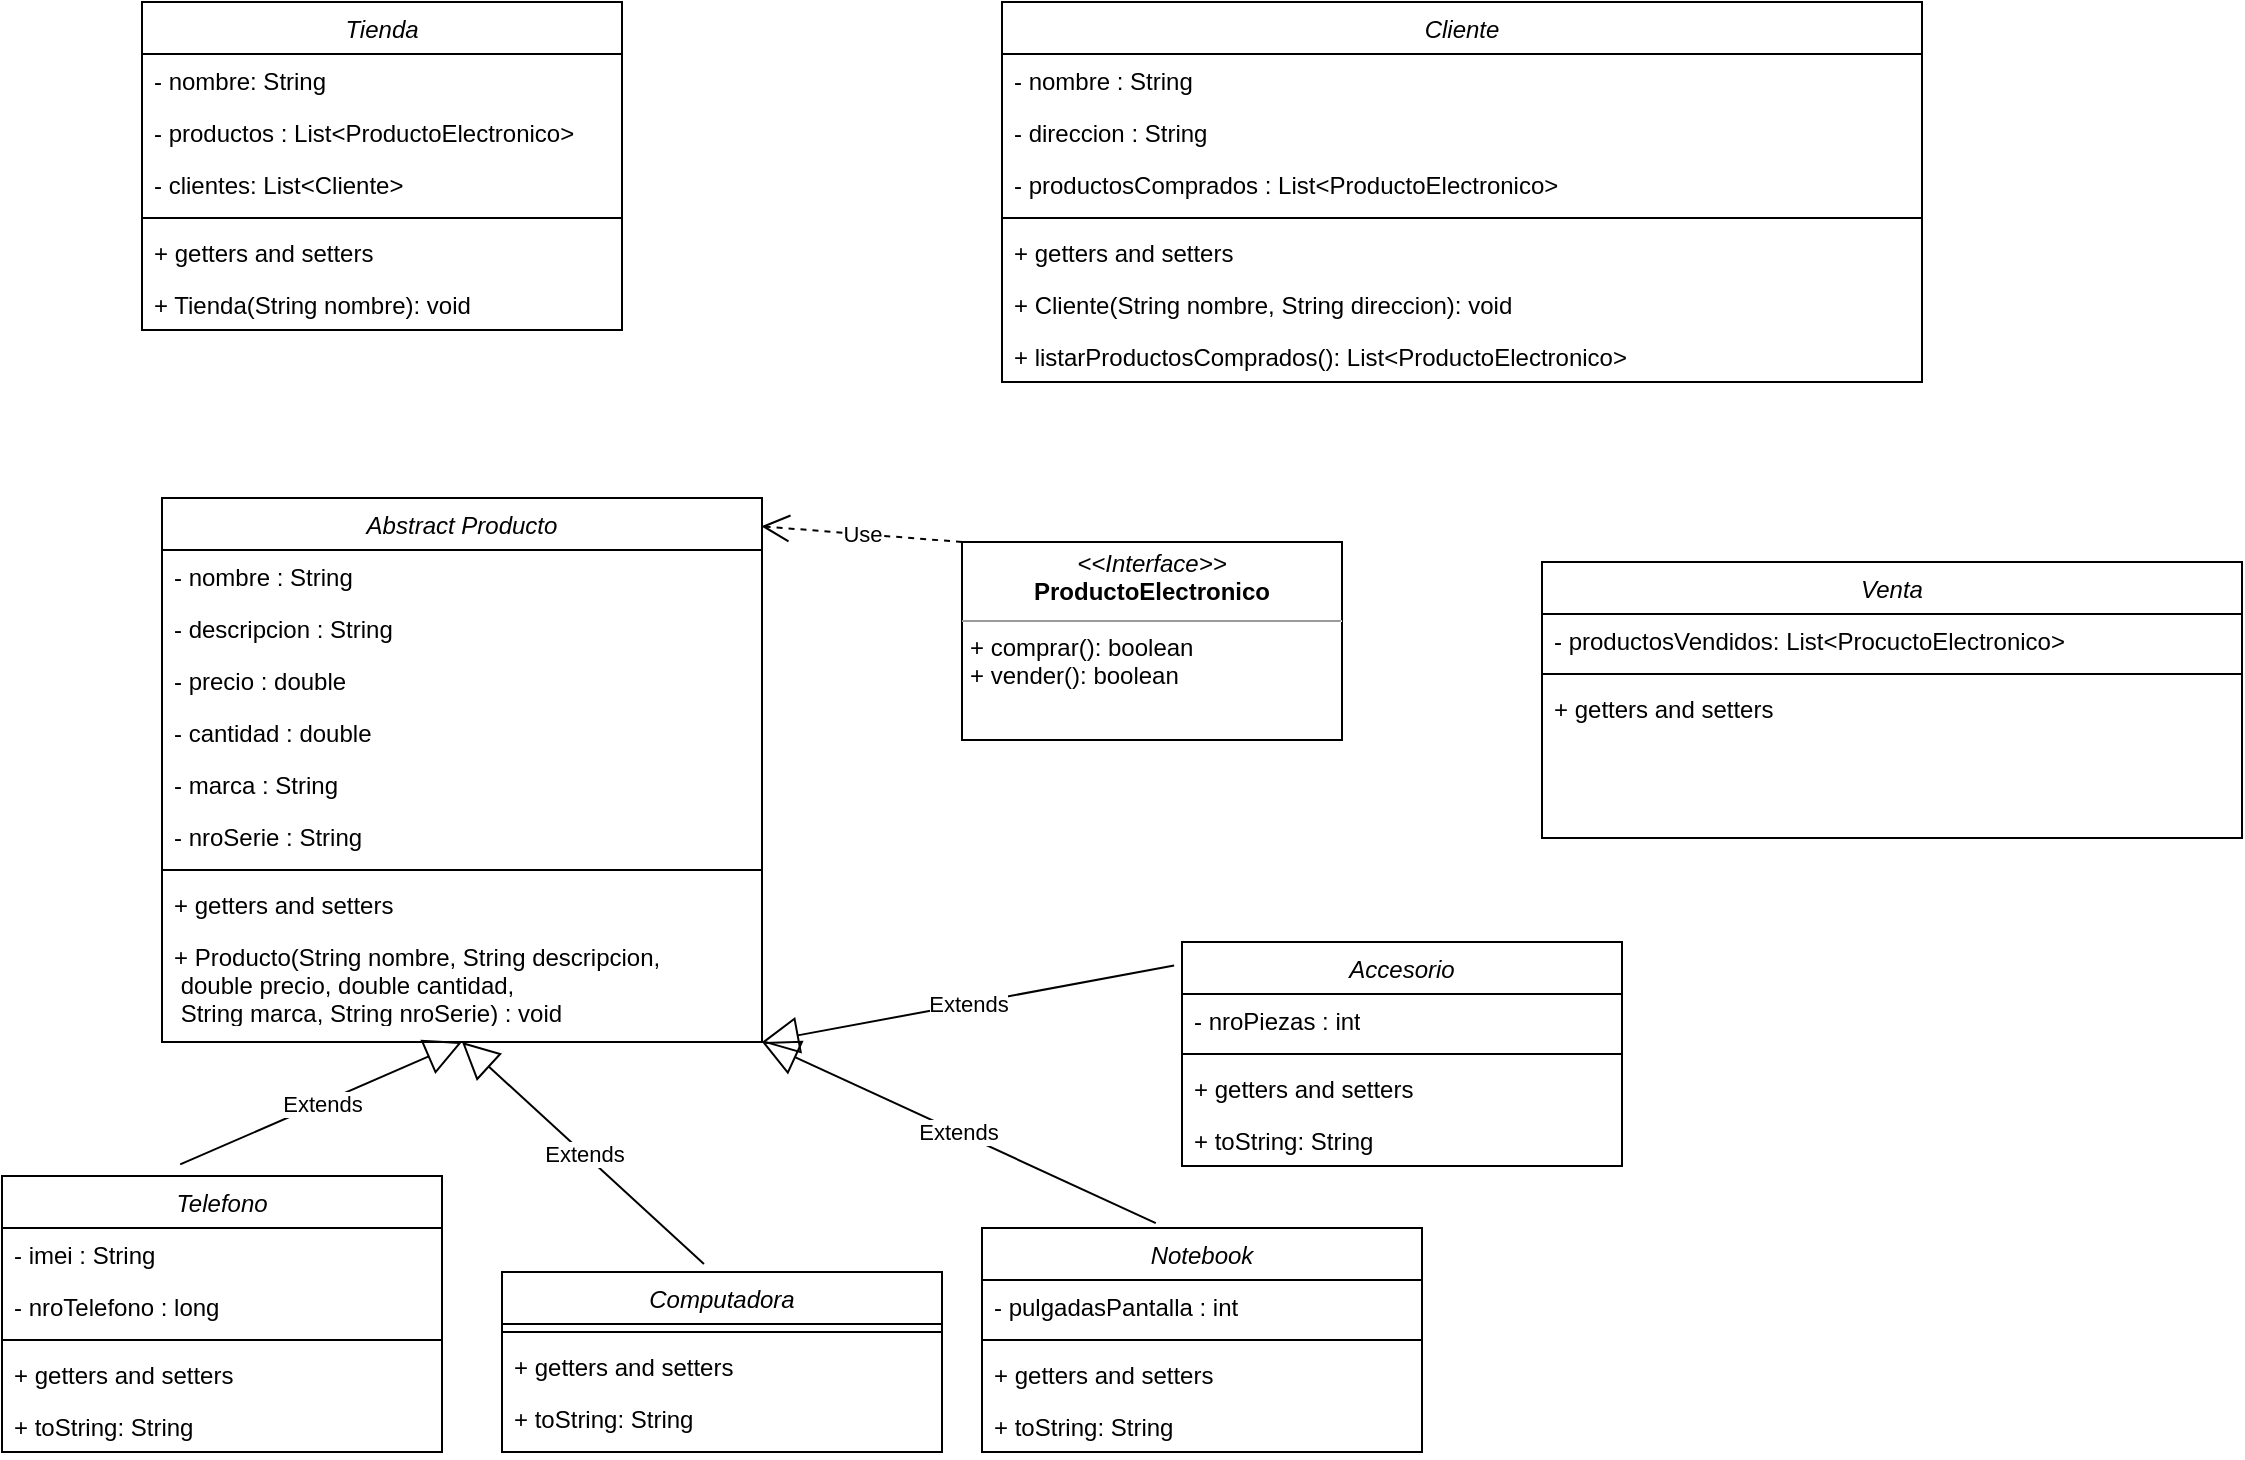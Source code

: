<mxfile version="23.1.5" type="device">
  <diagram id="C5RBs43oDa-KdzZeNtuy" name="Page-1">
    <mxGraphModel dx="880" dy="542" grid="1" gridSize="10" guides="1" tooltips="1" connect="1" arrows="1" fold="1" page="1" pageScale="1" pageWidth="1169" pageHeight="827" math="0" shadow="0">
      <root>
        <mxCell id="WIyWlLk6GJQsqaUBKTNV-0" />
        <mxCell id="WIyWlLk6GJQsqaUBKTNV-1" parent="WIyWlLk6GJQsqaUBKTNV-0" />
        <mxCell id="zkfFHV4jXpPFQw0GAbJ--0" value="Abstract Producto" style="swimlane;fontStyle=2;align=center;verticalAlign=top;childLayout=stackLayout;horizontal=1;startSize=26;horizontalStack=0;resizeParent=1;resizeLast=0;collapsible=1;marginBottom=0;rounded=0;shadow=0;strokeWidth=1;" parent="WIyWlLk6GJQsqaUBKTNV-1" vertex="1">
          <mxGeometry x="90" y="318" width="300" height="272" as="geometry">
            <mxRectangle x="230" y="140" width="160" height="26" as="alternateBounds" />
          </mxGeometry>
        </mxCell>
        <mxCell id="zkfFHV4jXpPFQw0GAbJ--2" value="- nombre : String" style="text;align=left;verticalAlign=top;spacingLeft=4;spacingRight=4;overflow=hidden;rotatable=0;points=[[0,0.5],[1,0.5]];portConstraint=eastwest;rounded=0;shadow=0;html=0;" parent="zkfFHV4jXpPFQw0GAbJ--0" vertex="1">
          <mxGeometry y="26" width="300" height="26" as="geometry" />
        </mxCell>
        <mxCell id="4bIWtwEgvk1F5uTUuv14-16" value="- descripcion : String" style="text;align=left;verticalAlign=top;spacingLeft=4;spacingRight=4;overflow=hidden;rotatable=0;points=[[0,0.5],[1,0.5]];portConstraint=eastwest;rounded=0;shadow=0;html=0;" vertex="1" parent="zkfFHV4jXpPFQw0GAbJ--0">
          <mxGeometry y="52" width="300" height="26" as="geometry" />
        </mxCell>
        <mxCell id="4bIWtwEgvk1F5uTUuv14-15" value="- precio : double" style="text;align=left;verticalAlign=top;spacingLeft=4;spacingRight=4;overflow=hidden;rotatable=0;points=[[0,0.5],[1,0.5]];portConstraint=eastwest;rounded=0;shadow=0;html=0;" vertex="1" parent="zkfFHV4jXpPFQw0GAbJ--0">
          <mxGeometry y="78" width="300" height="26" as="geometry" />
        </mxCell>
        <mxCell id="4bIWtwEgvk1F5uTUuv14-14" value="- cantidad : double" style="text;align=left;verticalAlign=top;spacingLeft=4;spacingRight=4;overflow=hidden;rotatable=0;points=[[0,0.5],[1,0.5]];portConstraint=eastwest;rounded=0;shadow=0;html=0;" vertex="1" parent="zkfFHV4jXpPFQw0GAbJ--0">
          <mxGeometry y="104" width="300" height="26" as="geometry" />
        </mxCell>
        <mxCell id="4bIWtwEgvk1F5uTUuv14-25" value="- marca : String" style="text;align=left;verticalAlign=top;spacingLeft=4;spacingRight=4;overflow=hidden;rotatable=0;points=[[0,0.5],[1,0.5]];portConstraint=eastwest;rounded=0;shadow=0;html=0;" vertex="1" parent="zkfFHV4jXpPFQw0GAbJ--0">
          <mxGeometry y="130" width="300" height="26" as="geometry" />
        </mxCell>
        <mxCell id="4bIWtwEgvk1F5uTUuv14-43" value="- nroSerie : String" style="text;strokeColor=none;fillColor=none;align=left;verticalAlign=top;spacingLeft=4;spacingRight=4;overflow=hidden;rotatable=0;points=[[0,0.5],[1,0.5]];portConstraint=eastwest;whiteSpace=wrap;html=1;" vertex="1" parent="zkfFHV4jXpPFQw0GAbJ--0">
          <mxGeometry y="156" width="300" height="26" as="geometry" />
        </mxCell>
        <mxCell id="zkfFHV4jXpPFQw0GAbJ--4" value="" style="line;html=1;strokeWidth=1;align=left;verticalAlign=middle;spacingTop=-1;spacingLeft=3;spacingRight=3;rotatable=0;labelPosition=right;points=[];portConstraint=eastwest;" parent="zkfFHV4jXpPFQw0GAbJ--0" vertex="1">
          <mxGeometry y="182" width="300" height="8" as="geometry" />
        </mxCell>
        <mxCell id="4bIWtwEgvk1F5uTUuv14-61" value="+ getters and setters" style="text;strokeColor=none;fillColor=none;align=left;verticalAlign=top;spacingLeft=4;spacingRight=4;overflow=hidden;rotatable=0;points=[[0,0.5],[1,0.5]];portConstraint=eastwest;whiteSpace=wrap;html=1;" vertex="1" parent="zkfFHV4jXpPFQw0GAbJ--0">
          <mxGeometry y="190" width="300" height="26" as="geometry" />
        </mxCell>
        <mxCell id="zkfFHV4jXpPFQw0GAbJ--5" value="+ Producto(String nombre, String descripcion,&#xa; double precio, double cantidad,&#xa; String marca, String nroSerie) : void" style="text;align=left;verticalAlign=top;spacingLeft=4;spacingRight=4;overflow=hidden;rotatable=0;points=[[0,0.5],[1,0.5]];portConstraint=eastwest;" parent="zkfFHV4jXpPFQw0GAbJ--0" vertex="1">
          <mxGeometry y="216" width="300" height="44" as="geometry" />
        </mxCell>
        <mxCell id="4bIWtwEgvk1F5uTUuv14-0" value="Cliente" style="swimlane;fontStyle=2;align=center;verticalAlign=top;childLayout=stackLayout;horizontal=1;startSize=26;horizontalStack=0;resizeParent=1;resizeLast=0;collapsible=1;marginBottom=0;rounded=0;shadow=0;strokeWidth=1;" vertex="1" parent="WIyWlLk6GJQsqaUBKTNV-1">
          <mxGeometry x="510" y="70" width="460" height="190" as="geometry">
            <mxRectangle x="230" y="140" width="160" height="26" as="alternateBounds" />
          </mxGeometry>
        </mxCell>
        <mxCell id="4bIWtwEgvk1F5uTUuv14-1" value="- nombre : String" style="text;align=left;verticalAlign=top;spacingLeft=4;spacingRight=4;overflow=hidden;rotatable=0;points=[[0,0.5],[1,0.5]];portConstraint=eastwest;rounded=0;shadow=0;html=0;" vertex="1" parent="4bIWtwEgvk1F5uTUuv14-0">
          <mxGeometry y="26" width="460" height="26" as="geometry" />
        </mxCell>
        <mxCell id="4bIWtwEgvk1F5uTUuv14-12" value="- direccion : String" style="text;align=left;verticalAlign=top;spacingLeft=4;spacingRight=4;overflow=hidden;rotatable=0;points=[[0,0.5],[1,0.5]];portConstraint=eastwest;rounded=0;shadow=0;html=0;" vertex="1" parent="4bIWtwEgvk1F5uTUuv14-0">
          <mxGeometry y="52" width="460" height="26" as="geometry" />
        </mxCell>
        <mxCell id="4bIWtwEgvk1F5uTUuv14-9" value="- productosComprados : List&lt;ProductoElectronico&gt;" style="text;align=left;verticalAlign=top;spacingLeft=4;spacingRight=4;overflow=hidden;rotatable=0;points=[[0,0.5],[1,0.5]];portConstraint=eastwest;rounded=0;shadow=0;html=0;" vertex="1" parent="4bIWtwEgvk1F5uTUuv14-0">
          <mxGeometry y="78" width="460" height="26" as="geometry" />
        </mxCell>
        <mxCell id="4bIWtwEgvk1F5uTUuv14-2" value="" style="line;html=1;strokeWidth=1;align=left;verticalAlign=middle;spacingTop=-1;spacingLeft=3;spacingRight=3;rotatable=0;labelPosition=right;points=[];portConstraint=eastwest;" vertex="1" parent="4bIWtwEgvk1F5uTUuv14-0">
          <mxGeometry y="104" width="460" height="8" as="geometry" />
        </mxCell>
        <mxCell id="4bIWtwEgvk1F5uTUuv14-3" value="+ getters and setters" style="text;align=left;verticalAlign=top;spacingLeft=4;spacingRight=4;overflow=hidden;rotatable=0;points=[[0,0.5],[1,0.5]];portConstraint=eastwest;" vertex="1" parent="4bIWtwEgvk1F5uTUuv14-0">
          <mxGeometry y="112" width="460" height="26" as="geometry" />
        </mxCell>
        <mxCell id="4bIWtwEgvk1F5uTUuv14-52" value="+ Cliente(String nombre, String direccion): void" style="text;strokeColor=none;fillColor=none;align=left;verticalAlign=top;spacingLeft=4;spacingRight=4;overflow=hidden;rotatable=0;points=[[0,0.5],[1,0.5]];portConstraint=eastwest;whiteSpace=wrap;html=1;" vertex="1" parent="4bIWtwEgvk1F5uTUuv14-0">
          <mxGeometry y="138" width="460" height="26" as="geometry" />
        </mxCell>
        <mxCell id="4bIWtwEgvk1F5uTUuv14-60" value="+ listarProductosComprados(): List&amp;lt;ProductoElectronico&amp;gt;" style="text;strokeColor=none;fillColor=none;align=left;verticalAlign=top;spacingLeft=4;spacingRight=4;overflow=hidden;rotatable=0;points=[[0,0.5],[1,0.5]];portConstraint=eastwest;whiteSpace=wrap;html=1;" vertex="1" parent="4bIWtwEgvk1F5uTUuv14-0">
          <mxGeometry y="164" width="460" height="26" as="geometry" />
        </mxCell>
        <mxCell id="4bIWtwEgvk1F5uTUuv14-4" value="Tienda" style="swimlane;fontStyle=2;align=center;verticalAlign=top;childLayout=stackLayout;horizontal=1;startSize=26;horizontalStack=0;resizeParent=1;resizeLast=0;collapsible=1;marginBottom=0;rounded=0;shadow=0;strokeWidth=1;" vertex="1" parent="WIyWlLk6GJQsqaUBKTNV-1">
          <mxGeometry x="80" y="70" width="240" height="164" as="geometry">
            <mxRectangle x="230" y="140" width="160" height="26" as="alternateBounds" />
          </mxGeometry>
        </mxCell>
        <mxCell id="4bIWtwEgvk1F5uTUuv14-57" value="- nombre: String" style="text;strokeColor=none;fillColor=none;align=left;verticalAlign=top;spacingLeft=4;spacingRight=4;overflow=hidden;rotatable=0;points=[[0,0.5],[1,0.5]];portConstraint=eastwest;whiteSpace=wrap;html=1;" vertex="1" parent="4bIWtwEgvk1F5uTUuv14-4">
          <mxGeometry y="26" width="240" height="26" as="geometry" />
        </mxCell>
        <mxCell id="4bIWtwEgvk1F5uTUuv14-5" value="- productos : List&lt;ProductoElectronico&gt;" style="text;align=left;verticalAlign=top;spacingLeft=4;spacingRight=4;overflow=hidden;rotatable=0;points=[[0,0.5],[1,0.5]];portConstraint=eastwest;rounded=0;shadow=0;html=0;" vertex="1" parent="4bIWtwEgvk1F5uTUuv14-4">
          <mxGeometry y="52" width="240" height="26" as="geometry" />
        </mxCell>
        <mxCell id="4bIWtwEgvk1F5uTUuv14-56" value="- clientes: List&amp;lt;Cliente&amp;gt;" style="text;strokeColor=none;fillColor=none;align=left;verticalAlign=top;spacingLeft=4;spacingRight=4;overflow=hidden;rotatable=0;points=[[0,0.5],[1,0.5]];portConstraint=eastwest;whiteSpace=wrap;html=1;" vertex="1" parent="4bIWtwEgvk1F5uTUuv14-4">
          <mxGeometry y="78" width="240" height="26" as="geometry" />
        </mxCell>
        <mxCell id="4bIWtwEgvk1F5uTUuv14-6" value="" style="line;html=1;strokeWidth=1;align=left;verticalAlign=middle;spacingTop=-1;spacingLeft=3;spacingRight=3;rotatable=0;labelPosition=right;points=[];portConstraint=eastwest;" vertex="1" parent="4bIWtwEgvk1F5uTUuv14-4">
          <mxGeometry y="104" width="240" height="8" as="geometry" />
        </mxCell>
        <mxCell id="4bIWtwEgvk1F5uTUuv14-7" value="+ getters and setters" style="text;align=left;verticalAlign=top;spacingLeft=4;spacingRight=4;overflow=hidden;rotatable=0;points=[[0,0.5],[1,0.5]];portConstraint=eastwest;" vertex="1" parent="4bIWtwEgvk1F5uTUuv14-4">
          <mxGeometry y="112" width="240" height="26" as="geometry" />
        </mxCell>
        <mxCell id="4bIWtwEgvk1F5uTUuv14-58" value="+ Tienda(String nombre): void" style="text;strokeColor=none;fillColor=none;align=left;verticalAlign=top;spacingLeft=4;spacingRight=4;overflow=hidden;rotatable=0;points=[[0,0.5],[1,0.5]];portConstraint=eastwest;whiteSpace=wrap;html=1;" vertex="1" parent="4bIWtwEgvk1F5uTUuv14-4">
          <mxGeometry y="138" width="240" height="26" as="geometry" />
        </mxCell>
        <mxCell id="4bIWtwEgvk1F5uTUuv14-8" value="Venta" style="swimlane;fontStyle=2;align=center;verticalAlign=top;childLayout=stackLayout;horizontal=1;startSize=26;horizontalStack=0;resizeParent=1;resizeLast=0;collapsible=1;marginBottom=0;rounded=0;shadow=0;strokeWidth=1;" vertex="1" parent="WIyWlLk6GJQsqaUBKTNV-1">
          <mxGeometry x="780" y="350" width="350" height="138" as="geometry">
            <mxRectangle x="230" y="140" width="160" height="26" as="alternateBounds" />
          </mxGeometry>
        </mxCell>
        <mxCell id="4bIWtwEgvk1F5uTUuv14-54" value="- productosVendidos: List&amp;lt;ProcuctoElectronico&amp;gt;" style="text;strokeColor=none;fillColor=none;align=left;verticalAlign=top;spacingLeft=4;spacingRight=4;overflow=hidden;rotatable=0;points=[[0,0.5],[1,0.5]];portConstraint=eastwest;whiteSpace=wrap;html=1;" vertex="1" parent="4bIWtwEgvk1F5uTUuv14-8">
          <mxGeometry y="26" width="350" height="26" as="geometry" />
        </mxCell>
        <mxCell id="4bIWtwEgvk1F5uTUuv14-10" value="" style="line;html=1;strokeWidth=1;align=left;verticalAlign=middle;spacingTop=-1;spacingLeft=3;spacingRight=3;rotatable=0;labelPosition=right;points=[];portConstraint=eastwest;" vertex="1" parent="4bIWtwEgvk1F5uTUuv14-8">
          <mxGeometry y="52" width="350" height="8" as="geometry" />
        </mxCell>
        <mxCell id="4bIWtwEgvk1F5uTUuv14-11" value="+ getters and setters" style="text;align=left;verticalAlign=top;spacingLeft=4;spacingRight=4;overflow=hidden;rotatable=0;points=[[0,0.5],[1,0.5]];portConstraint=eastwest;" vertex="1" parent="4bIWtwEgvk1F5uTUuv14-8">
          <mxGeometry y="60" width="350" height="26" as="geometry" />
        </mxCell>
        <mxCell id="4bIWtwEgvk1F5uTUuv14-18" value="Telefono" style="swimlane;fontStyle=2;align=center;verticalAlign=top;childLayout=stackLayout;horizontal=1;startSize=26;horizontalStack=0;resizeParent=1;resizeLast=0;collapsible=1;marginBottom=0;rounded=0;shadow=0;strokeWidth=1;" vertex="1" parent="WIyWlLk6GJQsqaUBKTNV-1">
          <mxGeometry x="10" y="657" width="220" height="138" as="geometry">
            <mxRectangle x="230" y="140" width="160" height="26" as="alternateBounds" />
          </mxGeometry>
        </mxCell>
        <mxCell id="4bIWtwEgvk1F5uTUuv14-19" value="- imei : String" style="text;align=left;verticalAlign=top;spacingLeft=4;spacingRight=4;overflow=hidden;rotatable=0;points=[[0,0.5],[1,0.5]];portConstraint=eastwest;rounded=0;shadow=0;html=0;" vertex="1" parent="4bIWtwEgvk1F5uTUuv14-18">
          <mxGeometry y="26" width="220" height="26" as="geometry" />
        </mxCell>
        <mxCell id="4bIWtwEgvk1F5uTUuv14-20" value="- nroTelefono : long" style="text;align=left;verticalAlign=top;spacingLeft=4;spacingRight=4;overflow=hidden;rotatable=0;points=[[0,0.5],[1,0.5]];portConstraint=eastwest;rounded=0;shadow=0;html=0;" vertex="1" parent="4bIWtwEgvk1F5uTUuv14-18">
          <mxGeometry y="52" width="220" height="26" as="geometry" />
        </mxCell>
        <mxCell id="4bIWtwEgvk1F5uTUuv14-23" value="" style="line;html=1;strokeWidth=1;align=left;verticalAlign=middle;spacingTop=-1;spacingLeft=3;spacingRight=3;rotatable=0;labelPosition=right;points=[];portConstraint=eastwest;" vertex="1" parent="4bIWtwEgvk1F5uTUuv14-18">
          <mxGeometry y="78" width="220" height="8" as="geometry" />
        </mxCell>
        <mxCell id="4bIWtwEgvk1F5uTUuv14-24" value="+ getters and setters" style="text;align=left;verticalAlign=top;spacingLeft=4;spacingRight=4;overflow=hidden;rotatable=0;points=[[0,0.5],[1,0.5]];portConstraint=eastwest;" vertex="1" parent="4bIWtwEgvk1F5uTUuv14-18">
          <mxGeometry y="86" width="220" height="26" as="geometry" />
        </mxCell>
        <mxCell id="4bIWtwEgvk1F5uTUuv14-62" value="+ toString: String" style="text;strokeColor=none;fillColor=none;align=left;verticalAlign=top;spacingLeft=4;spacingRight=4;overflow=hidden;rotatable=0;points=[[0,0.5],[1,0.5]];portConstraint=eastwest;whiteSpace=wrap;html=1;" vertex="1" parent="4bIWtwEgvk1F5uTUuv14-18">
          <mxGeometry y="112" width="220" height="26" as="geometry" />
        </mxCell>
        <mxCell id="4bIWtwEgvk1F5uTUuv14-29" value="Computadora" style="swimlane;fontStyle=2;align=center;verticalAlign=top;childLayout=stackLayout;horizontal=1;startSize=26;horizontalStack=0;resizeParent=1;resizeLast=0;collapsible=1;marginBottom=0;rounded=0;shadow=0;strokeWidth=1;" vertex="1" parent="WIyWlLk6GJQsqaUBKTNV-1">
          <mxGeometry x="260" y="705" width="220" height="90" as="geometry">
            <mxRectangle x="230" y="140" width="160" height="26" as="alternateBounds" />
          </mxGeometry>
        </mxCell>
        <mxCell id="4bIWtwEgvk1F5uTUuv14-32" value="" style="line;html=1;strokeWidth=1;align=left;verticalAlign=middle;spacingTop=-1;spacingLeft=3;spacingRight=3;rotatable=0;labelPosition=right;points=[];portConstraint=eastwest;" vertex="1" parent="4bIWtwEgvk1F5uTUuv14-29">
          <mxGeometry y="26" width="220" height="8" as="geometry" />
        </mxCell>
        <mxCell id="4bIWtwEgvk1F5uTUuv14-33" value="+ getters and setters" style="text;align=left;verticalAlign=top;spacingLeft=4;spacingRight=4;overflow=hidden;rotatable=0;points=[[0,0.5],[1,0.5]];portConstraint=eastwest;" vertex="1" parent="4bIWtwEgvk1F5uTUuv14-29">
          <mxGeometry y="34" width="220" height="26" as="geometry" />
        </mxCell>
        <mxCell id="4bIWtwEgvk1F5uTUuv14-63" value="+ toString: String" style="text;strokeColor=none;fillColor=none;align=left;verticalAlign=top;spacingLeft=4;spacingRight=4;overflow=hidden;rotatable=0;points=[[0,0.5],[1,0.5]];portConstraint=eastwest;whiteSpace=wrap;html=1;" vertex="1" parent="4bIWtwEgvk1F5uTUuv14-29">
          <mxGeometry y="60" width="220" height="26" as="geometry" />
        </mxCell>
        <mxCell id="4bIWtwEgvk1F5uTUuv14-34" value="Extends" style="endArrow=block;endSize=16;endFill=0;html=1;rounded=0;exitX=0.459;exitY=-0.044;exitDx=0;exitDy=0;exitPerimeter=0;entryX=0.5;entryY=1;entryDx=0;entryDy=0;" edge="1" parent="WIyWlLk6GJQsqaUBKTNV-1" source="4bIWtwEgvk1F5uTUuv14-29" target="zkfFHV4jXpPFQw0GAbJ--0">
          <mxGeometry width="160" relative="1" as="geometry">
            <mxPoint x="374.06" y="700.02" as="sourcePoint" />
            <mxPoint x="320" y="532" as="targetPoint" />
          </mxGeometry>
        </mxCell>
        <mxCell id="4bIWtwEgvk1F5uTUuv14-36" value="Extends" style="endArrow=block;endSize=16;endFill=0;html=1;rounded=0;exitX=0.405;exitY=-0.042;exitDx=0;exitDy=0;exitPerimeter=0;entryX=0.5;entryY=1;entryDx=0;entryDy=0;" edge="1" parent="WIyWlLk6GJQsqaUBKTNV-1" source="4bIWtwEgvk1F5uTUuv14-18" target="zkfFHV4jXpPFQw0GAbJ--0">
          <mxGeometry width="160" relative="1" as="geometry">
            <mxPoint x="370" y="520" as="sourcePoint" />
            <mxPoint x="530" y="520" as="targetPoint" />
          </mxGeometry>
        </mxCell>
        <mxCell id="4bIWtwEgvk1F5uTUuv14-37" value="Notebook" style="swimlane;fontStyle=2;align=center;verticalAlign=top;childLayout=stackLayout;horizontal=1;startSize=26;horizontalStack=0;resizeParent=1;resizeLast=0;collapsible=1;marginBottom=0;rounded=0;shadow=0;strokeWidth=1;" vertex="1" parent="WIyWlLk6GJQsqaUBKTNV-1">
          <mxGeometry x="500" y="683" width="220" height="112" as="geometry">
            <mxRectangle x="230" y="140" width="160" height="26" as="alternateBounds" />
          </mxGeometry>
        </mxCell>
        <mxCell id="4bIWtwEgvk1F5uTUuv14-42" value="- pulgadasPantalla : int" style="text;strokeColor=none;fillColor=none;align=left;verticalAlign=top;spacingLeft=4;spacingRight=4;overflow=hidden;rotatable=0;points=[[0,0.5],[1,0.5]];portConstraint=eastwest;whiteSpace=wrap;html=1;" vertex="1" parent="4bIWtwEgvk1F5uTUuv14-37">
          <mxGeometry y="26" width="220" height="26" as="geometry" />
        </mxCell>
        <mxCell id="4bIWtwEgvk1F5uTUuv14-39" value="" style="line;html=1;strokeWidth=1;align=left;verticalAlign=middle;spacingTop=-1;spacingLeft=3;spacingRight=3;rotatable=0;labelPosition=right;points=[];portConstraint=eastwest;" vertex="1" parent="4bIWtwEgvk1F5uTUuv14-37">
          <mxGeometry y="52" width="220" height="8" as="geometry" />
        </mxCell>
        <mxCell id="4bIWtwEgvk1F5uTUuv14-40" value="+ getters and setters" style="text;align=left;verticalAlign=top;spacingLeft=4;spacingRight=4;overflow=hidden;rotatable=0;points=[[0,0.5],[1,0.5]];portConstraint=eastwest;" vertex="1" parent="4bIWtwEgvk1F5uTUuv14-37">
          <mxGeometry y="60" width="220" height="26" as="geometry" />
        </mxCell>
        <mxCell id="4bIWtwEgvk1F5uTUuv14-64" value="+ toString: String" style="text;strokeColor=none;fillColor=none;align=left;verticalAlign=top;spacingLeft=4;spacingRight=4;overflow=hidden;rotatable=0;points=[[0,0.5],[1,0.5]];portConstraint=eastwest;whiteSpace=wrap;html=1;" vertex="1" parent="4bIWtwEgvk1F5uTUuv14-37">
          <mxGeometry y="86" width="220" height="26" as="geometry" />
        </mxCell>
        <mxCell id="4bIWtwEgvk1F5uTUuv14-41" value="Extends" style="endArrow=block;endSize=16;endFill=0;html=1;rounded=0;exitX=0.395;exitY=-0.022;exitDx=0;exitDy=0;exitPerimeter=0;entryX=1;entryY=1;entryDx=0;entryDy=0;" edge="1" parent="WIyWlLk6GJQsqaUBKTNV-1" source="4bIWtwEgvk1F5uTUuv14-37" target="zkfFHV4jXpPFQw0GAbJ--0">
          <mxGeometry width="160" relative="1" as="geometry">
            <mxPoint x="370" y="470" as="sourcePoint" />
            <mxPoint x="300" y="540" as="targetPoint" />
          </mxGeometry>
        </mxCell>
        <mxCell id="4bIWtwEgvk1F5uTUuv14-44" value="Accesorio" style="swimlane;fontStyle=2;align=center;verticalAlign=top;childLayout=stackLayout;horizontal=1;startSize=26;horizontalStack=0;resizeParent=1;resizeLast=0;collapsible=1;marginBottom=0;rounded=0;shadow=0;strokeWidth=1;" vertex="1" parent="WIyWlLk6GJQsqaUBKTNV-1">
          <mxGeometry x="600" y="540" width="220" height="112" as="geometry">
            <mxRectangle x="230" y="140" width="160" height="26" as="alternateBounds" />
          </mxGeometry>
        </mxCell>
        <mxCell id="4bIWtwEgvk1F5uTUuv14-48" value="- nroPiezas : int" style="text;strokeColor=none;fillColor=none;align=left;verticalAlign=top;spacingLeft=4;spacingRight=4;overflow=hidden;rotatable=0;points=[[0,0.5],[1,0.5]];portConstraint=eastwest;whiteSpace=wrap;html=1;" vertex="1" parent="4bIWtwEgvk1F5uTUuv14-44">
          <mxGeometry y="26" width="220" height="26" as="geometry" />
        </mxCell>
        <mxCell id="4bIWtwEgvk1F5uTUuv14-46" value="" style="line;html=1;strokeWidth=1;align=left;verticalAlign=middle;spacingTop=-1;spacingLeft=3;spacingRight=3;rotatable=0;labelPosition=right;points=[];portConstraint=eastwest;" vertex="1" parent="4bIWtwEgvk1F5uTUuv14-44">
          <mxGeometry y="52" width="220" height="8" as="geometry" />
        </mxCell>
        <mxCell id="4bIWtwEgvk1F5uTUuv14-47" value="+ getters and setters" style="text;align=left;verticalAlign=top;spacingLeft=4;spacingRight=4;overflow=hidden;rotatable=0;points=[[0,0.5],[1,0.5]];portConstraint=eastwest;" vertex="1" parent="4bIWtwEgvk1F5uTUuv14-44">
          <mxGeometry y="60" width="220" height="26" as="geometry" />
        </mxCell>
        <mxCell id="4bIWtwEgvk1F5uTUuv14-65" value="+ toString: String" style="text;strokeColor=none;fillColor=none;align=left;verticalAlign=top;spacingLeft=4;spacingRight=4;overflow=hidden;rotatable=0;points=[[0,0.5],[1,0.5]];portConstraint=eastwest;whiteSpace=wrap;html=1;" vertex="1" parent="4bIWtwEgvk1F5uTUuv14-44">
          <mxGeometry y="86" width="220" height="26" as="geometry" />
        </mxCell>
        <mxCell id="4bIWtwEgvk1F5uTUuv14-49" value="Extends" style="endArrow=block;endSize=16;endFill=0;html=1;rounded=0;entryX=1;entryY=1;entryDx=0;entryDy=0;exitX=-0.018;exitY=0.105;exitDx=0;exitDy=0;exitPerimeter=0;" edge="1" parent="WIyWlLk6GJQsqaUBKTNV-1" source="4bIWtwEgvk1F5uTUuv14-44" target="zkfFHV4jXpPFQw0GAbJ--0">
          <mxGeometry width="160" relative="1" as="geometry">
            <mxPoint x="370" y="520" as="sourcePoint" />
            <mxPoint x="530" y="520" as="targetPoint" />
          </mxGeometry>
        </mxCell>
        <mxCell id="4bIWtwEgvk1F5uTUuv14-50" value="&lt;p style=&quot;margin:0px;margin-top:4px;text-align:center;&quot;&gt;&lt;i&gt;&amp;lt;&amp;lt;Interface&amp;gt;&amp;gt;&lt;/i&gt;&lt;br&gt;&lt;b&gt;ProductoElectronico&lt;/b&gt;&lt;/p&gt;&lt;hr size=&quot;1&quot;&gt;&lt;p style=&quot;margin:0px;margin-left:4px;&quot;&gt;&lt;/p&gt;&lt;p style=&quot;margin:0px;margin-left:4px;&quot;&gt;+ comprar(): boolean&lt;br&gt;+ vender(): boolean&lt;/p&gt;" style="verticalAlign=top;align=left;overflow=fill;html=1;whiteSpace=wrap;" vertex="1" parent="WIyWlLk6GJQsqaUBKTNV-1">
          <mxGeometry x="490" y="340" width="190" height="99" as="geometry" />
        </mxCell>
        <mxCell id="4bIWtwEgvk1F5uTUuv14-51" value="Use" style="endArrow=open;endSize=12;dashed=1;html=1;rounded=0;entryX=0.999;entryY=0.052;entryDx=0;entryDy=0;entryPerimeter=0;exitX=0;exitY=0;exitDx=0;exitDy=0;" edge="1" parent="WIyWlLk6GJQsqaUBKTNV-1" source="4bIWtwEgvk1F5uTUuv14-50" target="zkfFHV4jXpPFQw0GAbJ--0">
          <mxGeometry width="160" relative="1" as="geometry">
            <mxPoint x="570" y="410" as="sourcePoint" />
            <mxPoint x="730" y="410" as="targetPoint" />
          </mxGeometry>
        </mxCell>
      </root>
    </mxGraphModel>
  </diagram>
</mxfile>

